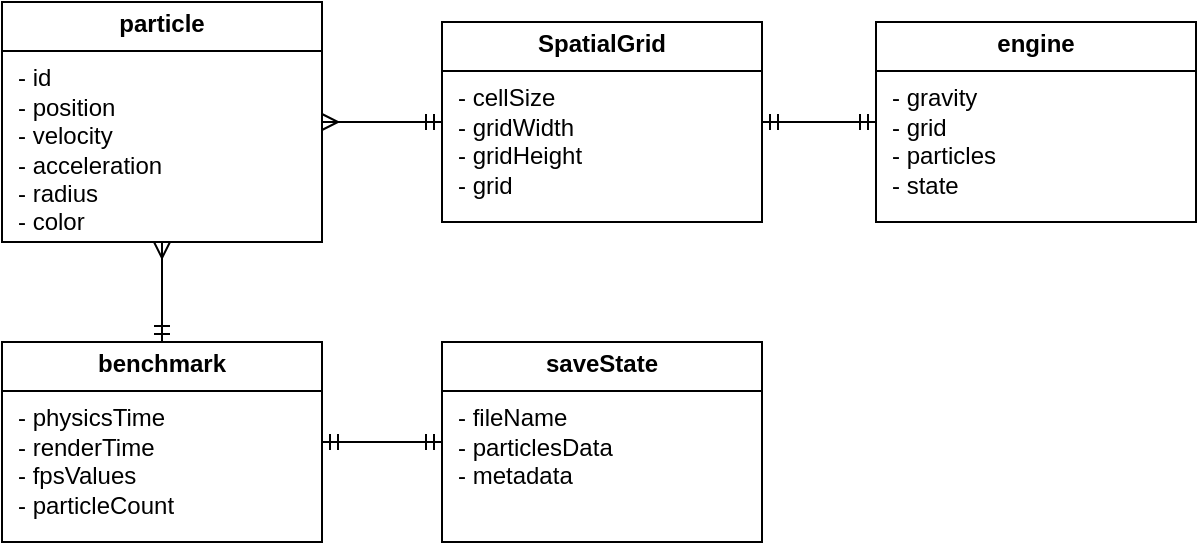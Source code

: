<mxfile version="26.2.2">
  <diagram name="Страница — 1" id="1y9Sr7o9dH7gQhMGr5X-">
    <mxGraphModel dx="786" dy="1193" grid="1" gridSize="10" guides="1" tooltips="1" connect="1" arrows="1" fold="1" page="1" pageScale="1" pageWidth="827" pageHeight="1169" math="0" shadow="0">
      <root>
        <mxCell id="0" />
        <mxCell id="1" parent="0" />
        <mxCell id="7qoUN9MyfOQEjit_ppVR-1" value="&lt;p style=&quot;margin: 4px 0px 0px; text-align: center;&quot;&gt;&lt;b style=&quot;&quot;&gt;particle&lt;/b&gt;&lt;/p&gt;&lt;hr size=&quot;1&quot; style=&quot;border-style:solid;&quot;&gt;&lt;p style=&quot;margin:0px;margin-left:8px;&quot;&gt;- id&lt;/p&gt;&lt;p style=&quot;margin:0px;margin-left:8px;&quot;&gt;- position&lt;/p&gt;&lt;p style=&quot;margin:0px;margin-left:8px;&quot;&gt;- velocity&lt;/p&gt;&lt;p style=&quot;margin:0px;margin-left:8px;&quot;&gt;- acceleration&lt;/p&gt;&lt;p style=&quot;margin:0px;margin-left:8px;&quot;&gt;- radius&lt;/p&gt;&lt;p style=&quot;margin:0px;margin-left:8px;&quot;&gt;- color&lt;/p&gt;" style="verticalAlign=top;align=left;overflow=fill;html=1;whiteSpace=wrap;" vertex="1" parent="1">
          <mxGeometry x="330" y="570" width="160" height="120" as="geometry" />
        </mxCell>
        <mxCell id="7qoUN9MyfOQEjit_ppVR-2" value="&lt;p style=&quot;margin: 4px 0px 0px; text-align: center;&quot;&gt;&lt;b style=&quot;&quot;&gt;SpatialGrid&lt;/b&gt;&lt;/p&gt;&lt;hr size=&quot;1&quot; style=&quot;border-style:solid;&quot;&gt;&lt;p style=&quot;margin:0px;margin-left:8px;&quot;&gt;- cellSize&lt;/p&gt;&lt;p style=&quot;margin:0px;margin-left:8px;&quot;&gt;- gridWidth&lt;/p&gt;&lt;p style=&quot;margin:0px;margin-left:8px;&quot;&gt;- gridHeight&lt;/p&gt;&lt;p style=&quot;margin:0px;margin-left:8px;&quot;&gt;- grid&lt;/p&gt;" style="verticalAlign=top;align=left;overflow=fill;html=1;whiteSpace=wrap;" vertex="1" parent="1">
          <mxGeometry x="550" y="580" width="160" height="100" as="geometry" />
        </mxCell>
        <mxCell id="7qoUN9MyfOQEjit_ppVR-3" value="" style="endArrow=ERmany;html=1;rounded=0;exitX=0;exitY=0.5;exitDx=0;exitDy=0;entryX=1;entryY=0.5;entryDx=0;entryDy=0;startArrow=ERmandOne;startFill=0;endFill=0;" edge="1" parent="1" source="7qoUN9MyfOQEjit_ppVR-2" target="7qoUN9MyfOQEjit_ppVR-1">
          <mxGeometry width="50" height="50" relative="1" as="geometry">
            <mxPoint x="540" y="730" as="sourcePoint" />
            <mxPoint x="590" y="680" as="targetPoint" />
          </mxGeometry>
        </mxCell>
        <mxCell id="7qoUN9MyfOQEjit_ppVR-4" value="&lt;p style=&quot;margin: 4px 0px 0px; text-align: center;&quot;&gt;&lt;b style=&quot;&quot;&gt;engine&lt;/b&gt;&lt;/p&gt;&lt;hr size=&quot;1&quot; style=&quot;border-style:solid;&quot;&gt;&lt;p style=&quot;margin:0px;margin-left:8px;&quot;&gt;- gravity&lt;/p&gt;&lt;p style=&quot;margin:0px;margin-left:8px;&quot;&gt;- grid&lt;/p&gt;&lt;p style=&quot;margin:0px;margin-left:8px;&quot;&gt;- particles&lt;/p&gt;&lt;p style=&quot;margin:0px;margin-left:8px;&quot;&gt;- state&lt;/p&gt;" style="verticalAlign=top;align=left;overflow=fill;html=1;whiteSpace=wrap;" vertex="1" parent="1">
          <mxGeometry x="767" y="580" width="160" height="100" as="geometry" />
        </mxCell>
        <mxCell id="7qoUN9MyfOQEjit_ppVR-5" value="" style="endArrow=ERmandOne;html=1;rounded=0;entryX=0;entryY=0.5;entryDx=0;entryDy=0;startArrow=ERmandOne;startFill=0;endFill=0;" edge="1" parent="1" target="7qoUN9MyfOQEjit_ppVR-4">
          <mxGeometry width="50" height="50" relative="1" as="geometry">
            <mxPoint x="710" y="630" as="sourcePoint" />
            <mxPoint x="760" y="630" as="targetPoint" />
          </mxGeometry>
        </mxCell>
        <mxCell id="7qoUN9MyfOQEjit_ppVR-6" value="&lt;p style=&quot;margin: 4px 0px 0px; text-align: center;&quot;&gt;&lt;b&gt;saveState&lt;/b&gt;&lt;/p&gt;&lt;hr size=&quot;1&quot; style=&quot;border-style:solid;&quot;&gt;&lt;p style=&quot;margin:0px;margin-left:8px;&quot;&gt;- fileName&lt;/p&gt;&lt;p style=&quot;margin:0px;margin-left:8px;&quot;&gt;- particlesData&lt;/p&gt;&lt;p style=&quot;margin:0px;margin-left:8px;&quot;&gt;- metadata&lt;/p&gt;" style="verticalAlign=top;align=left;overflow=fill;html=1;whiteSpace=wrap;" vertex="1" parent="1">
          <mxGeometry x="550" y="740" width="160" height="100" as="geometry" />
        </mxCell>
        <mxCell id="7qoUN9MyfOQEjit_ppVR-7" value="&lt;p style=&quot;margin: 4px 0px 0px; text-align: center;&quot;&gt;&lt;b style=&quot;&quot;&gt;benchmark&lt;/b&gt;&lt;/p&gt;&lt;hr size=&quot;1&quot; style=&quot;border-style:solid;&quot;&gt;&lt;p style=&quot;margin:0px;margin-left:8px;&quot;&gt;- physicsTime&lt;br&gt;&lt;/p&gt;&lt;p style=&quot;margin:0px;margin-left:8px;&quot;&gt;- renderTime&lt;/p&gt;&lt;p style=&quot;margin:0px;margin-left:8px;&quot;&gt;- fpsValues&lt;/p&gt;&lt;p style=&quot;margin:0px;margin-left:8px;&quot;&gt;- particleCount&lt;/p&gt;" style="verticalAlign=top;align=left;overflow=fill;html=1;whiteSpace=wrap;" vertex="1" parent="1">
          <mxGeometry x="330" y="740" width="160" height="100" as="geometry" />
        </mxCell>
        <mxCell id="7qoUN9MyfOQEjit_ppVR-8" value="" style="endArrow=ERmany;html=1;rounded=0;exitX=0.5;exitY=0;exitDx=0;exitDy=0;entryX=0.5;entryY=1;entryDx=0;entryDy=0;startArrow=ERmandOne;startFill=0;endFill=0;" edge="1" parent="1" source="7qoUN9MyfOQEjit_ppVR-7" target="7qoUN9MyfOQEjit_ppVR-1">
          <mxGeometry width="50" height="50" relative="1" as="geometry">
            <mxPoint x="530" y="870" as="sourcePoint" />
            <mxPoint x="580" y="820" as="targetPoint" />
          </mxGeometry>
        </mxCell>
        <mxCell id="7qoUN9MyfOQEjit_ppVR-9" value="" style="endArrow=ERmandOne;html=1;rounded=0;exitX=1;exitY=0.5;exitDx=0;exitDy=0;entryX=0;entryY=0.5;entryDx=0;entryDy=0;startArrow=ERmandOne;startFill=0;endFill=0;" edge="1" parent="1" source="7qoUN9MyfOQEjit_ppVR-7" target="7qoUN9MyfOQEjit_ppVR-6">
          <mxGeometry width="50" height="50" relative="1" as="geometry">
            <mxPoint x="560" y="810" as="sourcePoint" />
            <mxPoint x="610" y="760" as="targetPoint" />
          </mxGeometry>
        </mxCell>
      </root>
    </mxGraphModel>
  </diagram>
</mxfile>
